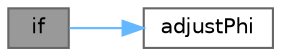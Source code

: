 digraph "if"
{
 // LATEX_PDF_SIZE
  bgcolor="transparent";
  edge [fontname=Helvetica,fontsize=10,labelfontname=Helvetica,labelfontsize=10];
  node [fontname=Helvetica,fontsize=10,shape=box,height=0.2,width=0.4];
  rankdir="LR";
  Node1 [id="Node000001",label="if",height=0.2,width=0.4,color="gray40", fillcolor="grey60", style="filled", fontcolor="black",tooltip=" "];
  Node1 -> Node2 [id="edge1_Node000001_Node000002",color="steelblue1",style="solid",tooltip=" "];
  Node2 [id="Node000002",label="adjustPhi",height=0.2,width=0.4,color="grey40", fillcolor="white", style="filled",URL="$heatTransfer_2buoyantBoussinesqSimpleFoam_2pEqn_8H.html#ac6b67fc0ab6db9e2b5f2cc90bca8e3b2",tooltip=" "];
}
